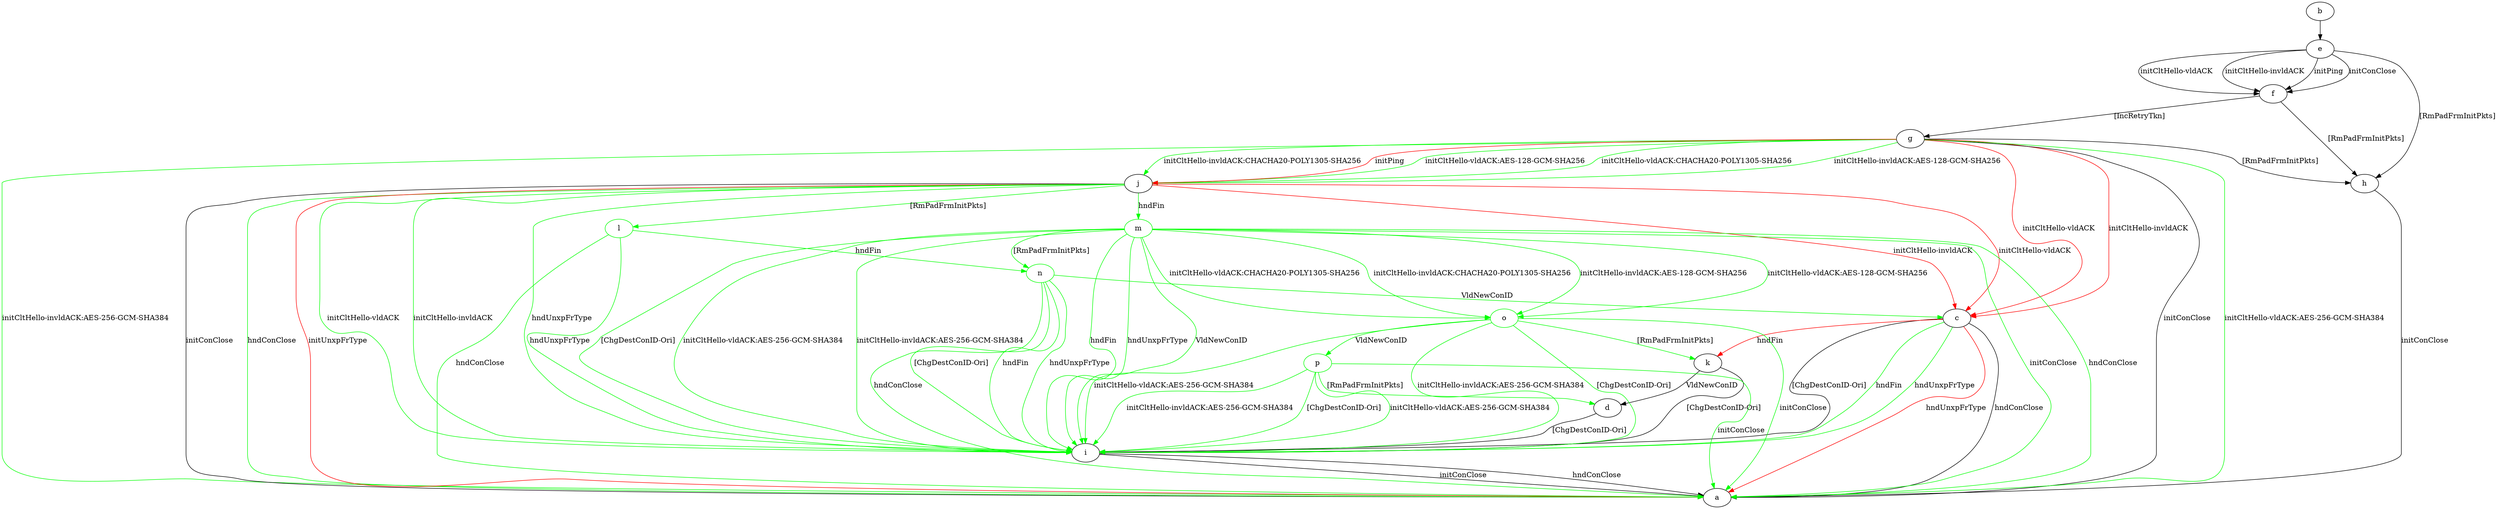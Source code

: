 digraph "" {
	b -> e	[key=0];
	c -> a	[key=0,
		label="hndConClose "];
	c -> a	[key=1,
		color=red,
		label="hndUnxpFrType "];
	c -> i	[key=0,
		label="[ChgDestConID-Ori] "];
	c -> i	[key=1,
		color=green,
		label="hndFin "];
	c -> i	[key=2,
		color=green,
		label="hndUnxpFrType "];
	c -> k	[key=0,
		color=red,
		label="hndFin "];
	d -> i	[key=0,
		label="[ChgDestConID-Ori] "];
	e -> f	[key=0,
		label="initPing "];
	e -> f	[key=1,
		label="initConClose "];
	e -> f	[key=2,
		label="initCltHello-vldACK "];
	e -> f	[key=3,
		label="initCltHello-invldACK "];
	e -> h	[key=0,
		label="[RmPadFrmInitPkts] "];
	f -> g	[key=0,
		label="[IncRetryTkn] "];
	f -> h	[key=0,
		label="[RmPadFrmInitPkts] "];
	g -> a	[key=0,
		label="initConClose "];
	g -> a	[key=1,
		color=green,
		label="initCltHello-vldACK:AES-256-GCM-SHA384 "];
	g -> a	[key=2,
		color=green,
		label="initCltHello-invldACK:AES-256-GCM-SHA384 "];
	g -> c	[key=0,
		color=red,
		label="initCltHello-vldACK "];
	g -> c	[key=1,
		color=red,
		label="initCltHello-invldACK "];
	g -> h	[key=0,
		label="[RmPadFrmInitPkts] "];
	g -> j	[key=0,
		color=green,
		label="initCltHello-vldACK:AES-128-GCM-SHA256 "];
	g -> j	[key=1,
		color=green,
		label="initCltHello-vldACK:CHACHA20-POLY1305-SHA256 "];
	g -> j	[key=2,
		color=green,
		label="initCltHello-invldACK:AES-128-GCM-SHA256 "];
	g -> j	[key=3,
		color=green,
		label="initCltHello-invldACK:CHACHA20-POLY1305-SHA256 "];
	g -> j	[key=4,
		color=red,
		label="initPing "];
	h -> a	[key=0,
		label="initConClose "];
	i -> a	[key=0,
		label="initConClose "];
	i -> a	[key=1,
		label="hndConClose "];
	j -> a	[key=0,
		label="initConClose "];
	j -> a	[key=1,
		color=green,
		label="hndConClose "];
	j -> a	[key=2,
		color=red,
		label="initUnxpFrType "];
	j -> c	[key=0,
		color=red,
		label="initCltHello-vldACK "];
	j -> c	[key=1,
		color=red,
		label="initCltHello-invldACK "];
	j -> i	[key=0,
		color=green,
		label="initCltHello-vldACK "];
	j -> i	[key=1,
		color=green,
		label="initCltHello-invldACK "];
	j -> i	[key=2,
		color=green,
		label="hndUnxpFrType "];
	l	[color=green];
	j -> l	[key=0,
		color=green,
		label="[RmPadFrmInitPkts] "];
	m	[color=green];
	j -> m	[key=0,
		color=green,
		label="hndFin "];
	k -> d	[key=0,
		label="VldNewConID "];
	k -> i	[key=0,
		label="[ChgDestConID-Ori] "];
	l -> a	[key=0,
		color=green,
		label="hndConClose "];
	l -> i	[key=0,
		color=green,
		label="hndUnxpFrType "];
	n	[color=green];
	l -> n	[key=0,
		color=green,
		label="hndFin "];
	m -> a	[key=0,
		color=green,
		label="initConClose "];
	m -> a	[key=1,
		color=green,
		label="hndConClose "];
	m -> i	[key=0,
		color=green,
		label="initCltHello-vldACK:AES-256-GCM-SHA384 "];
	m -> i	[key=1,
		color=green,
		label="initCltHello-invldACK:AES-256-GCM-SHA384 "];
	m -> i	[key=2,
		color=green,
		label="hndFin "];
	m -> i	[key=3,
		color=green,
		label="hndUnxpFrType "];
	m -> i	[key=4,
		color=green,
		label="VldNewConID "];
	m -> i	[key=5,
		color=green,
		label="[ChgDestConID-Ori] "];
	m -> n	[key=0,
		color=green,
		label="[RmPadFrmInitPkts] "];
	o	[color=green];
	m -> o	[key=0,
		color=green,
		label="initCltHello-vldACK:AES-128-GCM-SHA256 "];
	m -> o	[key=1,
		color=green,
		label="initCltHello-vldACK:CHACHA20-POLY1305-SHA256 "];
	m -> o	[key=2,
		color=green,
		label="initCltHello-invldACK:AES-128-GCM-SHA256 "];
	m -> o	[key=3,
		color=green,
		label="initCltHello-invldACK:CHACHA20-POLY1305-SHA256 "];
	n -> a	[key=0,
		color=green,
		label="hndConClose "];
	n -> c	[key=0,
		color=green,
		label="VldNewConID "];
	n -> i	[key=0,
		color=green,
		label="hndFin "];
	n -> i	[key=1,
		color=green,
		label="hndUnxpFrType "];
	n -> i	[key=2,
		color=green,
		label="[ChgDestConID-Ori] "];
	o -> a	[key=0,
		color=green,
		label="initConClose "];
	o -> i	[key=0,
		color=green,
		label="initCltHello-vldACK:AES-256-GCM-SHA384 "];
	o -> i	[key=1,
		color=green,
		label="initCltHello-invldACK:AES-256-GCM-SHA384 "];
	o -> i	[key=2,
		color=green,
		label="[ChgDestConID-Ori] "];
	o -> k	[key=0,
		color=green,
		label="[RmPadFrmInitPkts] "];
	p	[color=green];
	o -> p	[key=0,
		color=green,
		label="VldNewConID "];
	p -> a	[key=0,
		color=green,
		label="initConClose "];
	p -> d	[key=0,
		color=green,
		label="[RmPadFrmInitPkts] "];
	p -> i	[key=0,
		color=green,
		label="initCltHello-vldACK:AES-256-GCM-SHA384 "];
	p -> i	[key=1,
		color=green,
		label="initCltHello-invldACK:AES-256-GCM-SHA384 "];
	p -> i	[key=2,
		color=green,
		label="[ChgDestConID-Ori] "];
}
